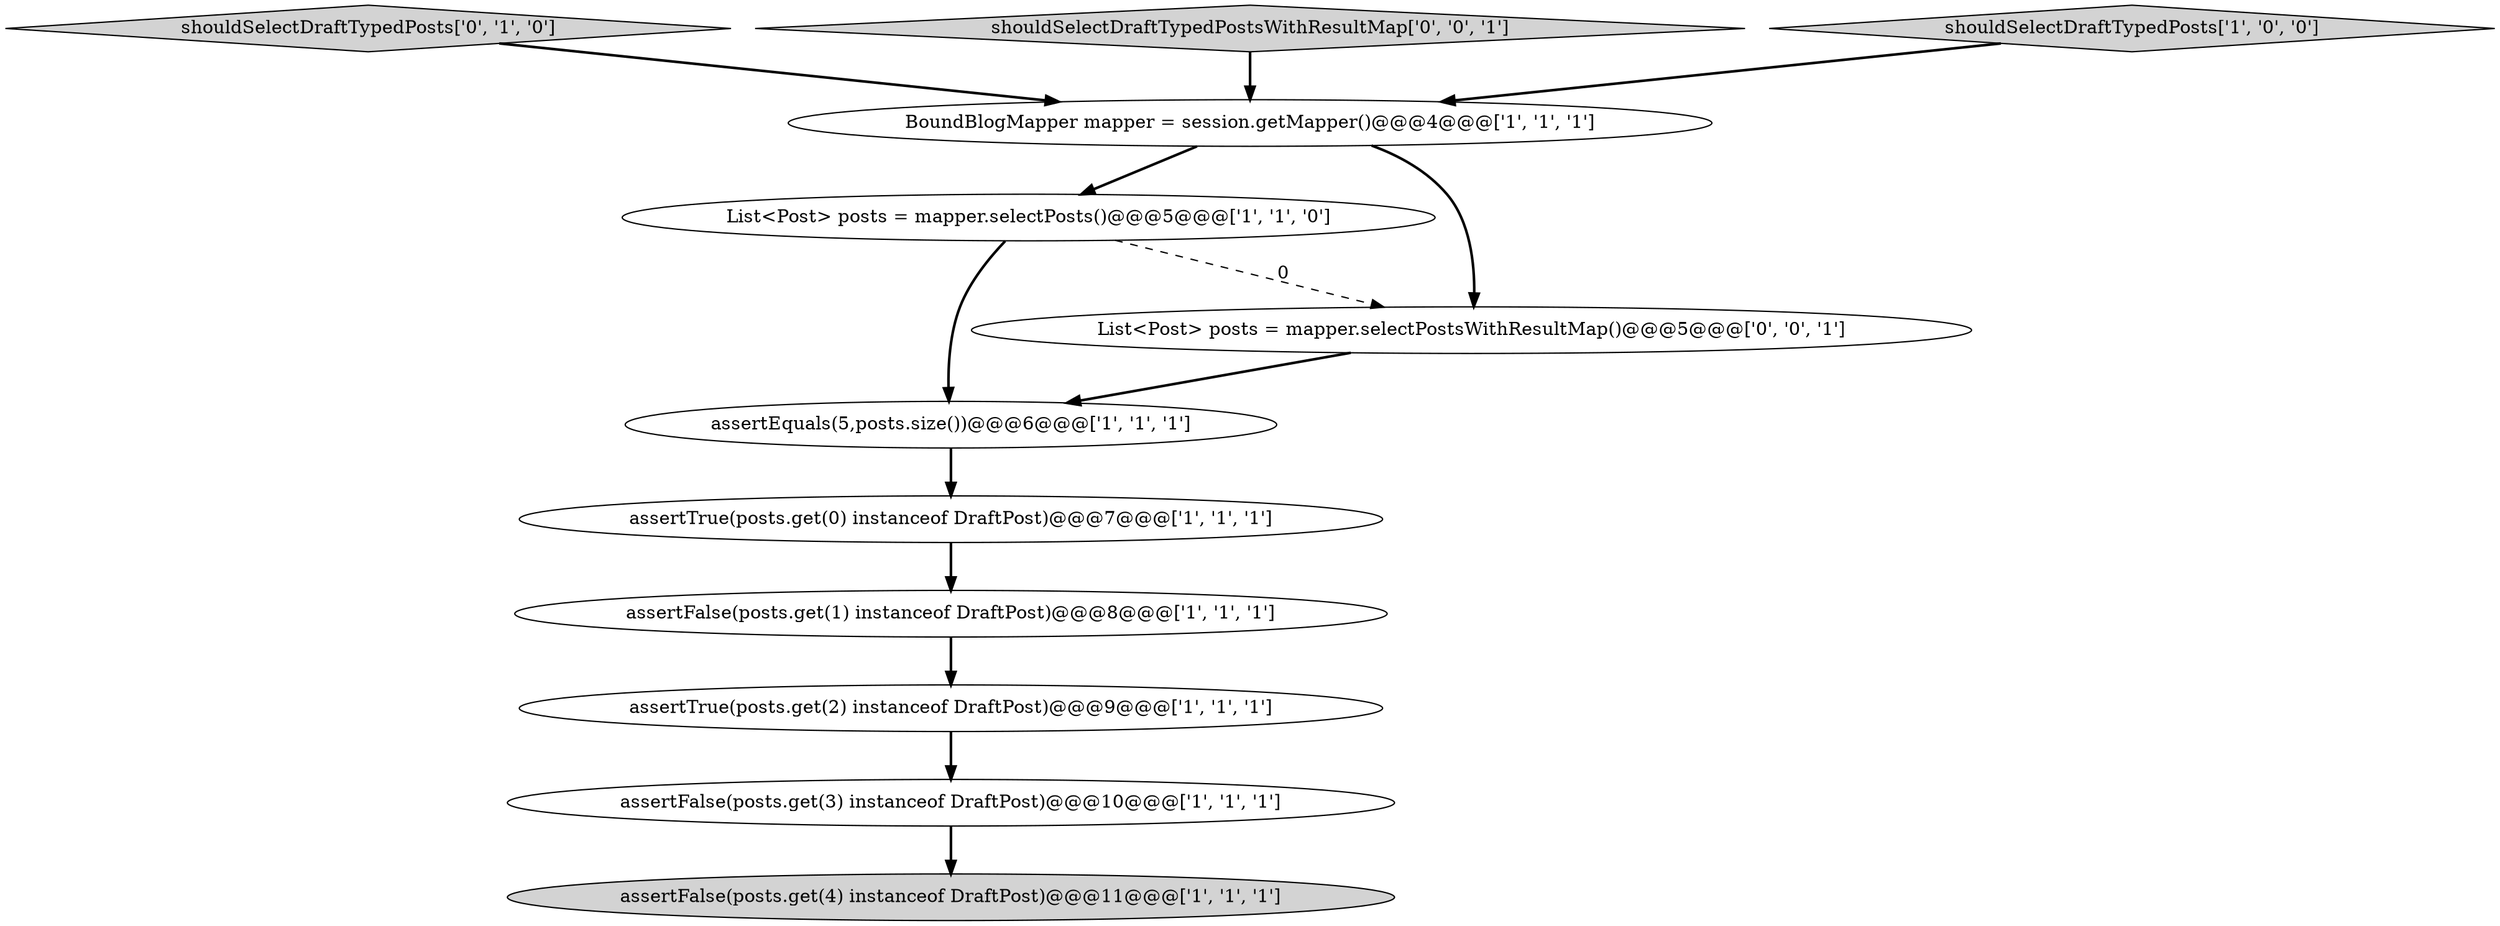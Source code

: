 digraph {
9 [style = filled, label = "shouldSelectDraftTypedPosts['0', '1', '0']", fillcolor = lightgray, shape = diamond image = "AAA0AAABBB2BBB"];
5 [style = filled, label = "List<Post> posts = mapper.selectPosts()@@@5@@@['1', '1', '0']", fillcolor = white, shape = ellipse image = "AAA0AAABBB1BBB"];
6 [style = filled, label = "assertFalse(posts.get(4) instanceof DraftPost)@@@11@@@['1', '1', '1']", fillcolor = lightgray, shape = ellipse image = "AAA0AAABBB1BBB"];
7 [style = filled, label = "assertFalse(posts.get(3) instanceof DraftPost)@@@10@@@['1', '1', '1']", fillcolor = white, shape = ellipse image = "AAA0AAABBB1BBB"];
10 [style = filled, label = "shouldSelectDraftTypedPostsWithResultMap['0', '0', '1']", fillcolor = lightgray, shape = diamond image = "AAA0AAABBB3BBB"];
3 [style = filled, label = "assertEquals(5,posts.size())@@@6@@@['1', '1', '1']", fillcolor = white, shape = ellipse image = "AAA0AAABBB1BBB"];
1 [style = filled, label = "assertFalse(posts.get(1) instanceof DraftPost)@@@8@@@['1', '1', '1']", fillcolor = white, shape = ellipse image = "AAA0AAABBB1BBB"];
0 [style = filled, label = "assertTrue(posts.get(2) instanceof DraftPost)@@@9@@@['1', '1', '1']", fillcolor = white, shape = ellipse image = "AAA0AAABBB1BBB"];
8 [style = filled, label = "shouldSelectDraftTypedPosts['1', '0', '0']", fillcolor = lightgray, shape = diamond image = "AAA0AAABBB1BBB"];
2 [style = filled, label = "BoundBlogMapper mapper = session.getMapper()@@@4@@@['1', '1', '1']", fillcolor = white, shape = ellipse image = "AAA0AAABBB1BBB"];
4 [style = filled, label = "assertTrue(posts.get(0) instanceof DraftPost)@@@7@@@['1', '1', '1']", fillcolor = white, shape = ellipse image = "AAA0AAABBB1BBB"];
11 [style = filled, label = "List<Post> posts = mapper.selectPostsWithResultMap()@@@5@@@['0', '0', '1']", fillcolor = white, shape = ellipse image = "AAA0AAABBB3BBB"];
5->3 [style = bold, label=""];
10->2 [style = bold, label=""];
4->1 [style = bold, label=""];
1->0 [style = bold, label=""];
8->2 [style = bold, label=""];
5->11 [style = dashed, label="0"];
11->3 [style = bold, label=""];
9->2 [style = bold, label=""];
3->4 [style = bold, label=""];
2->11 [style = bold, label=""];
7->6 [style = bold, label=""];
2->5 [style = bold, label=""];
0->7 [style = bold, label=""];
}
